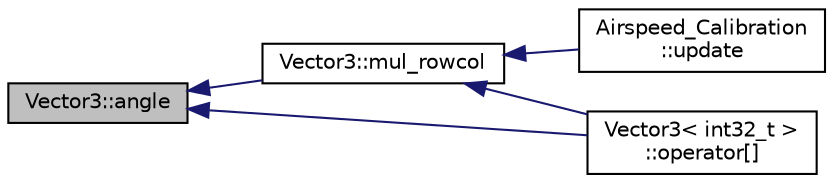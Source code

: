 digraph "Vector3::angle"
{
 // INTERACTIVE_SVG=YES
  edge [fontname="Helvetica",fontsize="10",labelfontname="Helvetica",labelfontsize="10"];
  node [fontname="Helvetica",fontsize="10",shape=record];
  rankdir="LR";
  Node1 [label="Vector3::angle",height=0.2,width=0.4,color="black", fillcolor="grey75", style="filled", fontcolor="black"];
  Node1 -> Node2 [dir="back",color="midnightblue",fontsize="10",style="solid",fontname="Helvetica"];
  Node2 [label="Vector3::mul_rowcol",height=0.2,width=0.4,color="black", fillcolor="white", style="filled",URL="$classVector3.html#a8f5129ceffea6ebb57ab7adda9f1a960"];
  Node2 -> Node3 [dir="back",color="midnightblue",fontsize="10",style="solid",fontname="Helvetica"];
  Node3 [label="Airspeed_Calibration\l::update",height=0.2,width=0.4,color="black", fillcolor="white", style="filled",URL="$classAirspeed__Calibration.html#ae7ea9ef4f29f3a6f5f3d52128f7e9eae"];
  Node2 -> Node4 [dir="back",color="midnightblue",fontsize="10",style="solid",fontname="Helvetica"];
  Node4 [label="Vector3\< int32_t \>\l::operator[]",height=0.2,width=0.4,color="black", fillcolor="white", style="filled",URL="$classVector3.html#a9de01930156f8119da18272d2cc286ed"];
  Node1 -> Node4 [dir="back",color="midnightblue",fontsize="10",style="solid",fontname="Helvetica"];
}
